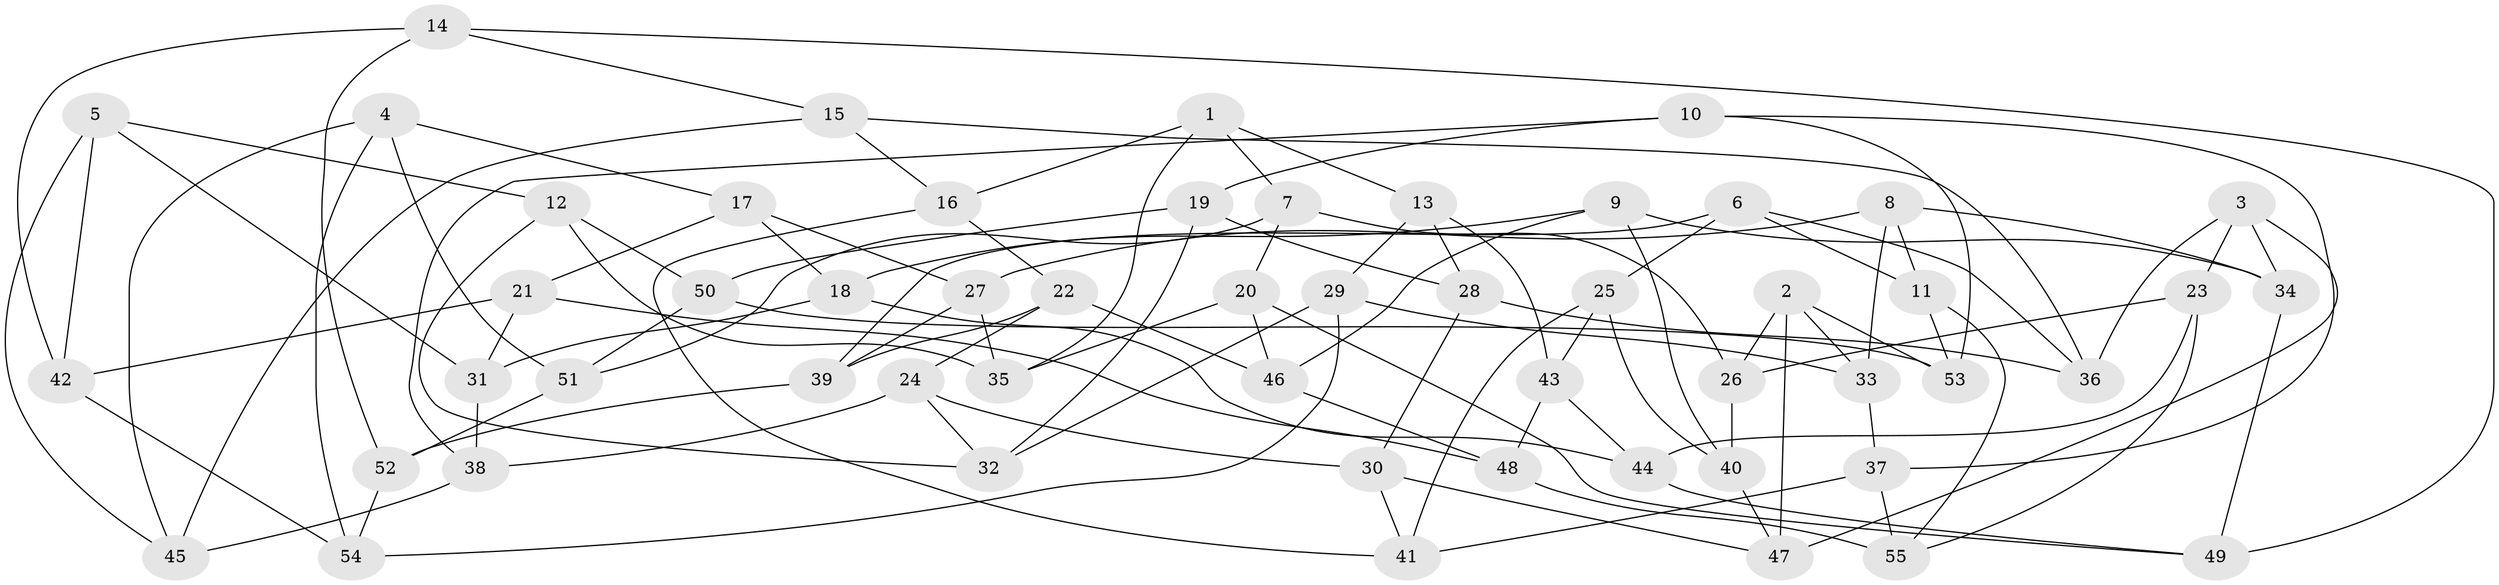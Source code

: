 // coarse degree distribution, {8: 0.09090909090909091, 10: 0.09090909090909091, 7: 0.045454545454545456, 9: 0.13636363636363635, 3: 0.2727272727272727, 5: 0.09090909090909091, 4: 0.22727272727272727, 6: 0.045454545454545456}
// Generated by graph-tools (version 1.1) at 2025/53/03/04/25 22:53:43]
// undirected, 55 vertices, 110 edges
graph export_dot {
  node [color=gray90,style=filled];
  1;
  2;
  3;
  4;
  5;
  6;
  7;
  8;
  9;
  10;
  11;
  12;
  13;
  14;
  15;
  16;
  17;
  18;
  19;
  20;
  21;
  22;
  23;
  24;
  25;
  26;
  27;
  28;
  29;
  30;
  31;
  32;
  33;
  34;
  35;
  36;
  37;
  38;
  39;
  40;
  41;
  42;
  43;
  44;
  45;
  46;
  47;
  48;
  49;
  50;
  51;
  52;
  53;
  54;
  55;
  1 -- 16;
  1 -- 13;
  1 -- 7;
  1 -- 35;
  2 -- 53;
  2 -- 26;
  2 -- 33;
  2 -- 47;
  3 -- 23;
  3 -- 47;
  3 -- 34;
  3 -- 36;
  4 -- 51;
  4 -- 54;
  4 -- 45;
  4 -- 17;
  5 -- 45;
  5 -- 31;
  5 -- 12;
  5 -- 42;
  6 -- 11;
  6 -- 36;
  6 -- 25;
  6 -- 39;
  7 -- 26;
  7 -- 51;
  7 -- 20;
  8 -- 33;
  8 -- 11;
  8 -- 27;
  8 -- 34;
  9 -- 46;
  9 -- 34;
  9 -- 18;
  9 -- 40;
  10 -- 37;
  10 -- 19;
  10 -- 38;
  10 -- 53;
  11 -- 53;
  11 -- 55;
  12 -- 35;
  12 -- 50;
  12 -- 32;
  13 -- 29;
  13 -- 28;
  13 -- 43;
  14 -- 42;
  14 -- 49;
  14 -- 52;
  14 -- 15;
  15 -- 36;
  15 -- 45;
  15 -- 16;
  16 -- 22;
  16 -- 41;
  17 -- 27;
  17 -- 18;
  17 -- 21;
  18 -- 31;
  18 -- 44;
  19 -- 28;
  19 -- 50;
  19 -- 32;
  20 -- 35;
  20 -- 49;
  20 -- 46;
  21 -- 31;
  21 -- 48;
  21 -- 42;
  22 -- 39;
  22 -- 24;
  22 -- 46;
  23 -- 26;
  23 -- 55;
  23 -- 44;
  24 -- 38;
  24 -- 32;
  24 -- 30;
  25 -- 40;
  25 -- 41;
  25 -- 43;
  26 -- 40;
  27 -- 35;
  27 -- 39;
  28 -- 36;
  28 -- 30;
  29 -- 54;
  29 -- 32;
  29 -- 33;
  30 -- 47;
  30 -- 41;
  31 -- 38;
  33 -- 37;
  34 -- 49;
  37 -- 41;
  37 -- 55;
  38 -- 45;
  39 -- 52;
  40 -- 47;
  42 -- 54;
  43 -- 48;
  43 -- 44;
  44 -- 49;
  46 -- 48;
  48 -- 55;
  50 -- 53;
  50 -- 51;
  51 -- 52;
  52 -- 54;
}
